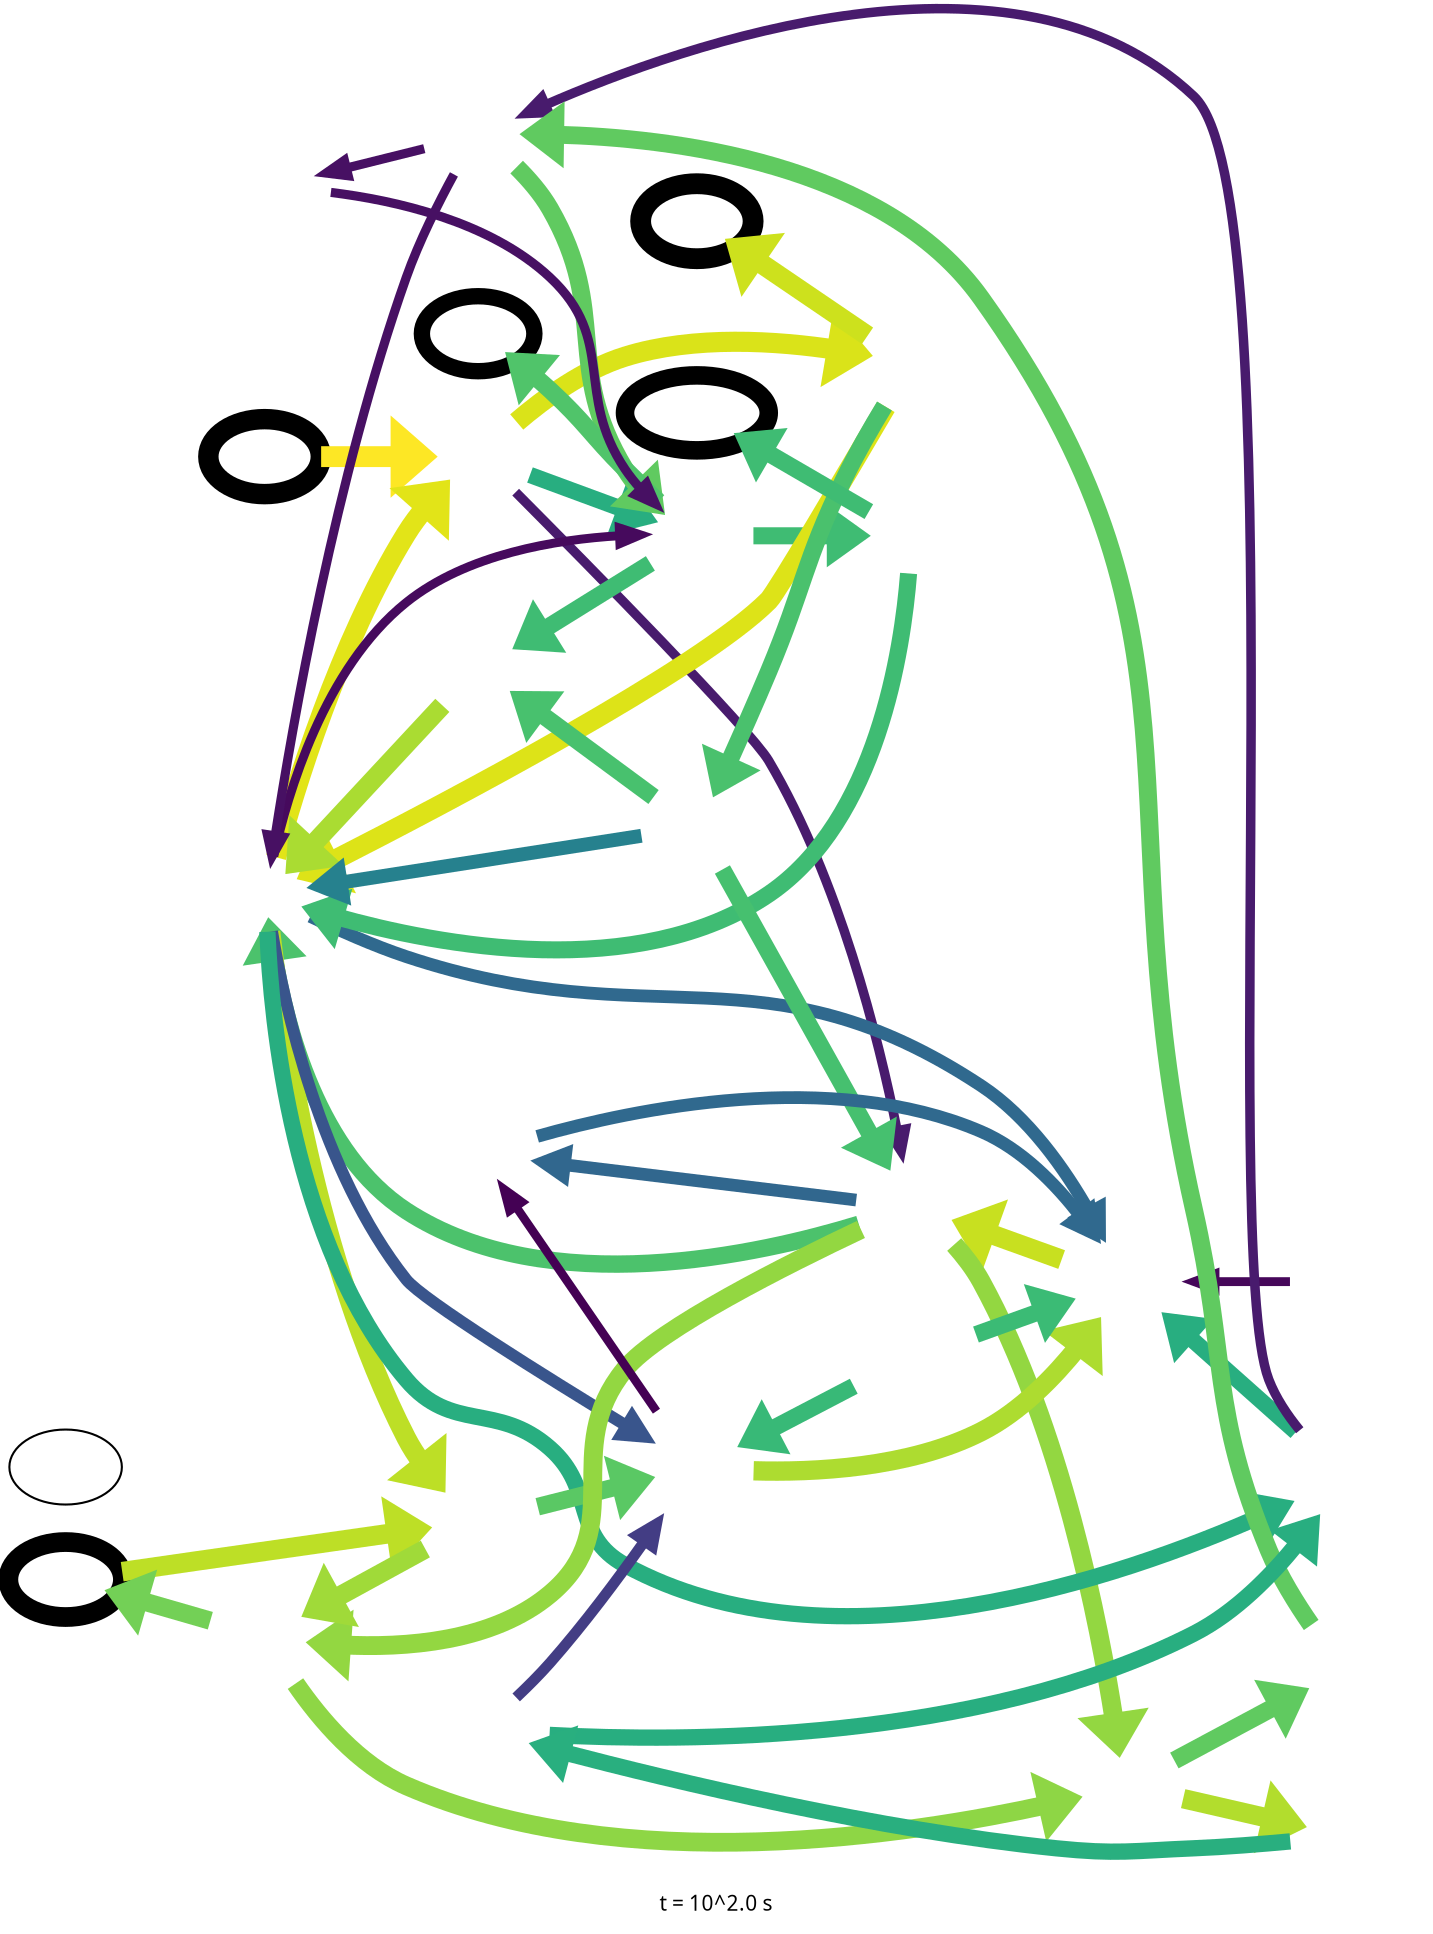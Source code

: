 digraph flux_diagram {
	graph [bb="0,0,680.62,892.19",
		fontname=sans,
		fontsize=10,
		label="t = 10^2.0 s",
		lheight=0.15,
		lp="340.31,9.5",
		lwidth=0.86,
		overlap=false,
		rankdir=LR
	];
	node [label="\N"];
	H2	 [height=0.5,
		image="/work/westgroup/ChrisB/_01_MeOH_repos/uncertainty_analysis/rmg_gua/gua_rms/species/H2.png",
		label=" ",
		penwidth=9.811,
		pos="123,670",
		width=0.75];
	"H*"	 [height=0.62854,
		image="/work/westgroup/ChrisB/_01_MeOH_repos/uncertainty_analysis/rmg_gua/gua_rms/species/H*.png",
		label=" ",
		penwidth=0.0,
		pos="225.5,670",
		width=0.75];
	H2 -> "H*"	 [color="#FDE725",
		dir=forward,
		penwidth=10.0,
		pos="e,198.49,670 150.14,670 161.77,670 175.67,670 188.27,670"];
	"H2O*"	 [height=0.62854,
		image="/work/westgroup/ChrisB/_01_MeOH_repos/uncertainty_analysis/rmg_gua/gua_rms/species/H2O*.png",
		label=" ",
		penwidth=0.0,
		pos="434.08,563",
		width=0.75];
	"H*" -> "H2O*"	 [color="#DAE319",
		dir=forward,
		penwidth=9.677,
		pos="e,414.26,578.76 250.85,662.01 279.17,652.26 326.92,634.4 365,613 379.33,604.95 394.17,594.35 406.32,584.99"];
	"HCO*"	 [height=0.75,
		image="/work/westgroup/ChrisB/_01_MeOH_repos/uncertainty_analysis/rmg_gua/gua_rms/species/HCO*.png",
		label=" ",
		penwidth=0.0,
		pos="434.08,269",
		width=0.75];
	"H*" -> "HCO*"	 [color="#481B6D",
		dir=forward,
		penwidth=4.566,
		pos="e,428.45,295.51 245.59,654.79 250.7,650.09 255.93,644.66 260,639 282.77,607.35 274.63,591.61 296,559 321,520.84 342.23,522.53 365,\
483 398.15,425.45 417.32,349.74 426.44,305.51"];
	CH3X	 [height=0.62854,
		image="/work/westgroup/ChrisB/_01_MeOH_repos/uncertainty_analysis/rmg_gua/gua_rms/species/CH3X.png",
		label=" ",
		penwidth=0.0,
		pos="330.5,721",
		width=0.75];
	"H*" -> CH3X	 [color="#28AE80",
		dir=forward,
		penwidth=7.807,
		pos="e,306.95,709.83 249.1,681.19 263.33,688.23 281.89,697.43 297.6,705.21"];
	"HCOOH*"	 [height=0.72675,
		image="/work/westgroup/ChrisB/_01_MeOH_repos/uncertainty_analysis/rmg_gua/gua_rms/species/HCOOH*.png",
		label=" ",
		penwidth=0.0,
		pos="536.39,269",
		width=0.92317];
	"HCO*" -> "HCOOH*"	 [color="#C8E020",
		dir=back,
		penwidth=9.5,
		pos="s,461.17,269 471.19,269 481.57,269 492.82,269 502.96,269"];
	"CH2O*"	 [height=0.56961,
		image="/work/westgroup/ChrisB/_01_MeOH_repos/uncertainty_analysis/rmg_gua/gua_rms/species/CH2O*.png",
		label=" ",
		penwidth=0.0,
		pos="536.39,115",
		width=0.80556];
	"HCO*" -> "CH2O*"	 [color="#93D741",
		dir=forward,
		penwidth=9.054,
		pos="e,525.87,134.12 453.48,249.8 458.16,244.53 463.03,238.7 467.15,233 488.21,203.88 508.29,167.79 521.15,143.24"];
	"CC.[Pt]"	 [height=0.5,
		image="/work/westgroup/ChrisB/_01_MeOH_repos/uncertainty_analysis/rmg_gua/gua_rms/species/CC.[Pt].png",
		label=" ",
		penwidth=0.0,
		pos="434.08,721",
		width=0.75];
	CH3X -> "CC.[Pt]"	 [color="#3FBC73",
		dir=forward,
		penwidth=8.187,
		pos="e,407.01,721 357.66,721 369.62,721 384,721 396.97,721"];
	X	 [height=0.5,
		image="/work/westgroup/ChrisB/_01_MeOH_repos/uncertainty_analysis/rmg_gua/gua_rms/species/X.png",
		label=" ",
		penwidth=0.0,
		pos="123,491",
		width=0.75];
	X -> "H*"	 [color="#E2E418",
		dir=forward,
		penwidth=9.73,
		pos="e,205.42,654.78 129.41,508.6 138.85,537.6 160.32,596.44 191,639 193.17,642.01 195.66,644.95 198.29,647.75"];
	X -> "H2O*"	 [color="#DDE318",
		dir=back,
		penwidth=9.683,
		pos="s,148.77,496.77 158.59,499.06 221.34,513.68 352.56,544.24 407.75,557.1"];
	X -> "HCO*"	 [color="#4CC26C",
		dir=back,
		penwidth=8.336,
		pos="s,126.61,472.99 128.19,462.93 137,408.23 159.26,290.64 191,267 256.23,218.43 361.15,244.43 408.5,260.02"];
	X -> CH3X	 [color="#460A5D",
		dir=forward,
		penwidth=4.288,
		pos="e,303.8,725.01 127.2,509.08 135.79,555.41 160.72,676.5 191,702 219.23,725.77 262.8,728.01 293.51,725.9"];
	X -> "HCOOH*"	 [color="#30698E",
		dir=forward,
		penwidth=6.127,
		pos="e,515.31,289.34 130.25,473.45 139.63,449.76 159.67,407.98 191,386 293.97,313.75 353.86,378.67 467.15,324 481.74,316.96 495.99,306.27 \
507.66,296.18"];
	"CO2*"	 [height=0.72675,
		image="/work/westgroup/ChrisB/_01_MeOH_repos/uncertainty_analysis/rmg_gua/gua_rms/species/CO2*.png",
		label=" ",
		penwidth=0.0,
		pos="225.5,156",
		width=0.82496];
	X -> "CO2*"	 [color="#BDDF26",
		dir=forward,
		penwidth=9.417,
		pos="e,205.08,175.43 125.17,472.73 128.84,424.88 142.94,292.93 191,196 193.15,191.66 195.86,187.39 198.81,183.35"];
	"HCOO*"	 [height=1.0607,
		image="/work/westgroup/ChrisB/_01_MeOH_repos/uncertainty_analysis/rmg_gua/gua_rms/species/HCOO*.png",
		label=" ",
		penwidth=0.0,
		pos="330.5,176",
		width=0.75];
	X -> "HCOO*"	 [color="#39558C",
		dir=forward,
		penwidth=5.695,
		pos="e,303.49,179.8 123.54,472.97 123.36,427.25 129.06,305.4 191,234 217.25,203.75 261.87,188.92 293.36,181.89"];
	"O*"	 [height=0.62854,
		image="/work/westgroup/ChrisB/_01_MeOH_repos/uncertainty_analysis/rmg_gua/gua_rms/species/O*.png",
		label=" ",
		penwidth=0.0,
		pos="225.5,607",
		width=0.75];
	X -> "O*"	 [color="#AADC32",
		dir=back,
		penwidth=9.247,
		pos="s,136.95,506.57 143.42,514.29 156.69,530.12 174.75,551.46 191,570 196.6,576.39 202.82,583.31 208.37,589.41"];
	"CH3OH*"	 [height=0.56961,
		image="/work/westgroup/ChrisB/_01_MeOH_repos/uncertainty_analysis/rmg_gua/gua_rms/species/CH3OH*.png",
		label=" ",
		penwidth=0.0,
		pos="225.5,862",
		width=0.75];
	X -> "CH3OH*"	 [color="#471063",
		dir=back,
		penwidth=4.378,
		pos="s,127.69,508.87 129.73,518.72 144.23,588.53 181.83,767.89 191,794 197.1,811.38 206.55,830.09 213.86,843.48"];
	"OH*"	 [height=0.62854,
		image="/work/westgroup/ChrisB/_01_MeOH_repos/uncertainty_analysis/rmg_gua/gua_rms/species/OH*.png",
		label=" ",
		penwidth=0.0,
		pos="330.5,451",
		width=0.75];
	X -> "OH*"	 [color="#26818E",
		dir=back,
		penwidth=6.689,
		pos="s,149.2,486.1 159.07,484.17 200.28,476.15 267.62,463.04 304.1,455.94"];
	X -> "CC.[Pt]"	 [color="#3FBC73",
		dir=back,
		penwidth=8.184,
		pos="s,143.93,502.45 152.98,507.7 187.14,527.6 241.6,560.03 260,575 278.05,589.68 278.82,597.32 296,613 336.5,649.97 388.25,688.65 415.1,\
708.14"];
	"COC=O.[Pt]"	 [height=0.75,
		image="/work/westgroup/ChrisB/_01_MeOH_repos/uncertainty_analysis/rmg_gua/gua_rms/species/COC=O.[Pt].png",
		label=" ",
		penwidth=0.0,
		pos="643.12,400",
		width=1.0417];
	X -> "COC=O.[Pt]"	 [color="#28AE80",
		dir=forward,
		penwidth=7.816,
		pos="e,605.47,400 141,477.57 174.82,452.26 253.8,400 329.5,400 329.5,400 329.5,400 435.08,400 490.08,400 553.31,400 595.27,400"];
	"HCOOH*" -> "COC=O.[Pt]"	 [color="#28AE80",
		dir=back,
		penwidth=7.807,
		pos="s,552.35,292.08 557.95,300.4 570.88,319.4 588.34,343.79 605.62,364 609.9,369.01 614.76,374.12 619.5,378.87"];
	"CH3O2*"	 [height=1.0607,
		image="/work/westgroup/ChrisB/_01_MeOH_repos/uncertainty_analysis/rmg_gua/gua_rms/species/CH3O2*.png",
		label=" ",
		penwidth=0.0,
		pos="643.12,245",
		width=0.75];
	"HCOOH*" -> "CH3O2*"	 [color="#46075A",
		dir=back,
		penwidth=4.25,
		pos="s,568.53,261.86 578.46,259.59 591.18,256.67 604.83,253.54 616.22,250.94"];
	"CO2*" -> "HCOO*"	 [color="#5AC864",
		dir=forward,
		penwidth=8.513,
		pos="e,303.51,170.95 254.65,161.47 266.68,163.8 280.87,166.56 293.64,169.04"];
	"HCOO*" -> "HCOOH*"	 [color="#ADDC30",
		dir=forward,
		penwidth=9.284,
		pos="e,527.45,243.5 356.46,164.99 385.05,154.18 432.39,141.85 467.15,161 495.1,176.4 513.19,208.61 523.67,233.87"];
	"COOH*"	 [height=0.75,
		image="/work/westgroup/ChrisB/_01_MeOH_repos/uncertainty_analysis/rmg_gua/gua_rms/species/COOH*.png",
		label=" ",
		penwidth=0.0,
		pos="434.08,197",
		width=0.91877];
	"HCOO*" -> "COOH*"	 [color="#38B977",
		dir=back,
		penwidth=8.101,
		pos="s,357.39,181.35 367.34,183.41 378.58,185.73 390.9,188.28 401.79,190.53"];
	"O*" -> CH3X	 [color="#3FBC73",
		dir=back,
		penwidth=8.187,
		pos="s,244.64,623 251.94,629.9 254.71,632.58 257.45,635.32 260,638 280.08,659.1 301.32,685.08 314.96,702.29"];
	"O*" -> "OH*"	 [color="#48C16E",
		dir=back,
		penwidth=8.295,
		pos="s,236.85,586.41 241.51,577.51 254.62,552.76 274.81,516.92 296,488 301.02,481.15 307.1,474.12 312.7,468.06"];
	"CH3OH*" -> CH3X	 [color="#60CA60",
		dir=forward,
		penwidth=8.569,
		pos="e,310.55,736.87 243.3,846.54 249.03,840.75 255.19,833.9 260,827 280.9,796.98 274.44,782.54 296,753 298.22,749.96 300.74,746.97 303.39,\
744.1"];
	"CH3OH*" -> "COC=O.[Pt]"	 [color="#481B6D",
		dir=back,
		penwidth=4.566,
		pos="s,251.13,869.51 260.97,872.16 329.43,890 483.33,918.12 569.62,840 631.03,784.4 640.43,514.29 641.86,427.15"];
	"OC[Pt]"	 [height=0.75,
		image="/work/westgroup/ChrisB/_01_MeOH_repos/uncertainty_analysis/rmg_gua/gua_rms/species/OC[Pt].png",
		label=" ",
		penwidth=0.0,
		pos="643.12,328",
		width=0.75];
	"CH3OH*" -> "OC[Pt]"	 [color="#60CA60",
		dir=back,
		penwidth=8.569,
		pos="s,251.88,857.28 261.78,855.08 314.45,842.89 413.21,812.5 467.15,748 583.55,608.84 507.84,516.82 605.62,364 610.03,357.1 615.99,350.51 \
621.81,344.9"];
	"OH*" -> "H2O*"	 [color="#4AC16D",
		dir=back,
		penwidth=8.327,
		pos="s,347.82,468.99 354.69,476.57 373.66,497.49 400,526.53 416.8,545.05"];
	"OH*" -> "HCO*"	 [color="#46C06F",
		dir=forward,
		penwidth=8.277,
		pos="e,420.01,292.41 342.76,430.83 360.23,399.51 394.05,338.92 414.98,301.42"];
	H2O	 [height=0.5,
		image="/work/westgroup/ChrisB/_01_MeOH_repos/uncertainty_analysis/rmg_gua/gua_rms/species/H2O.png",
		label=" ",
		penwidth=10.0,
		pos="330.5,586",
		width=0.75];
	H2O -> "H2O*"	 [color="#CDE11D",
		dir=back,
		penwidth=9.555,
		pos="s,356.35,580.37 366.35,578.11 379.96,575.03 395.26,571.56 407.78,568.73"];
	"CH3O*"	 [height=0.66782,
		image="/work/westgroup/ChrisB/_01_MeOH_repos/uncertainty_analysis/rmg_gua/gua_rms/species/CH3O*.png",
		label=" ",
		penwidth=0.0,
		pos="643.12,91",
		width=0.75];
	"CH2O*" -> "CH3O*"	 [color="#B2DD2D",
		dir=forward,
		penwidth=9.314,
		pos="e,616.91,96.777 564.09,108.88 577.16,105.89 593.06,102.24 607.09,99.027"];
	"CH2O*" -> "OC[Pt]"	 [color="#60CA60",
		dir=forward,
		penwidth=8.562,
		pos="e,621.38,311.35 555,130.75 560.37,136.36 565.84,143.03 569.62,150 600.62,207.25 573.25,235.51 605.62,292 608.04,296.22 611.08,300.28 \
614.38,304.05"];
	CO2	 [height=0.5,
		image="/work/westgroup/ChrisB/_01_MeOH_repos/uncertainty_analysis/rmg_gua/gua_rms/species/CO2.png",
		label=" ",
		penwidth=9.478,
		pos="27.5,92",
		width=0.76389];
	CO2 -> "CO2*"	 [color="#BDDF26",
		dir=forward,
		penwidth=9.417,
		pos="e,197.44,147.16 52.533,99.848 86.364,110.89 148.31,131.12 187.89,144.05"];
	"CO*"	 [height=0.75,
		image="/work/westgroup/ChrisB/_01_MeOH_repos/uncertainty_analysis/rmg_gua/gua_rms/species/CO*.png",
		label=" ",
		penwidth=0.0,
		pos="123,46",
		width=0.75];
	CO2 -> "CO*"	 [color="#73D056",
		dir=back,
		penwidth=8.745,
		pos="s,50.186,81.331 59.485,76.756 72.189,70.506 86.653,63.39 98.466,57.578"];
	"CO*" -> "HCO*"	 [color="#93D741",
		dir=back,
		penwidth=9.05,
		pos="s,150,46.551 160.1,47.174 213.86,51.022 314.06,66.689 365,129 395.96,166.87 376.25,190.81 401,233 404.64,239.21 409.46,245.31 414.25,\
250.67"];
	"CO*" -> "CO2*"	 [color="#A0DA39",
		dir=back,
		penwidth=9.172,
		pos="s,141.45,65.906 148.12,73.456 160.77,87.74 176.6,105.42 191,121 195.68,126.06 200.8,131.47 205.6,136.49"];
	"CO*" -> "CH2O*"	 [color="#8ED645",
		dir=forward,
		penwidth=9.009,
		pos="e,510.72,104.97 150.16,44.668 177.61,43.627 221.96,42.953 260,47 353.5,56.95 376.73,64.201 467.15,90 478.39,93.207 490.43,97.367 \
501.22,101.37"];
	"COOH*" -> "HCOOH*"	 [color="#3BBB75",
		dir=forward,
		penwidth=8.136,
		pos="e,511.33,251.73 459.36,214.43 472.42,223.8 488.7,235.49 502.85,245.64"];
	CH4	 [height=0.5,
		image="/work/westgroup/ChrisB/_01_MeOH_repos/uncertainty_analysis/rmg_gua/gua_rms/species/CH4.png",
		label=" ",
		penwidth=7.86,
		pos="225.5,767",
		width=0.75];
	CH4 -> CH3X	 [color="#50C46A",
		dir=back,
		penwidth=8.384,
		pos="s,248.34,757.24 257.63,753.1 273.26,746.12 291.89,737.8 306.26,731.38"];
	CC	 [height=0.5,
		image="/work/westgroup/ChrisB/_01_MeOH_repos/uncertainty_analysis/rmg_gua/gua_rms/species/CC.png",
		label=" ",
		penwidth=8.912,
		pos="330.5,780",
		width=0.95833];
	CC -> "CC.[Pt]"	 [color="#3FBC73",
		dir=back,
		penwidth=8.184,
		pos="s,354.3,766.76 363,761.7 379.35,752.2 398.84,740.89 413.1,732.6"];
	HCOOCH3	 [height=0.5,
		image="/work/westgroup/ChrisB/_01_MeOH_repos/uncertainty_analysis/rmg_gua/gua_rms/species/HCOOCH3.png",
		label=" ",
		penwidth=0.0,
		pos="225.5,94",
		width=0.95833];
	HCOOCH3 -> "HCOO*"	 [color="#433D84",
		dir=forward,
		penwidth=5.194,
		pos="e,306.4,157.61 245.39,109.04 260.17,120.8 281.02,137.4 298.27,151.13"];
	HCOOCH3 -> "COC=O.[Pt]"	 [color="#28AE80",
		dir=forward,
		penwidth=7.816,
		pos="e,618.06,379.9 260.07,96.492 308.17,101.15 398.46,114.01 467.15,148 520.44,174.37 537.47,183.99 569.62,234 602.04,284.43 575.25,\
312.31 605.62,364 607.29,366.84 609.24,369.61 611.35,372.27"];
	HCOOCH3 -> "CH3O*"	 [color="#29AF7F",
		dir=back,
		penwidth=7.835,
		pos="s,260.12,91.614 270.44,90.952 335.72,86.852 462.18,80.562 569.62,85 585.01,85.636 602.2,87.028 615.98,88.312"];
	HCOOH	 [height=0.5,
		image="/work/westgroup/ChrisB/_01_MeOH_repos/uncertainty_analysis/rmg_gua/gua_rms/species/HCOOH.png",
		label=" ",
		penwidth=0.0,
		pos="225.5,294",
		width=0.88889];
	HCOOH -> "HCO*"	 [color="#31678E",
		dir=back,
		penwidth=6.079,
		pos="s,256.98,290.31 267.03,289.09 308.53,284.07 371.8,276.42 407.05,272.15"];
	HCOOH -> "HCOOH*"	 [color="#30698E",
		dir=forward,
		penwidth=6.127,
		pos="e,510.65,285.79 255.55,300.59 301.31,309.8 392.66,323.45 467.15,305 479.02,302.06 491.09,296.64 501.72,290.89"];
	HCOOH -> "HCOO*"	 [color="#440154",
		dir=back,
		penwidth=4.146,
		pos="s,240.82,277.59 247.52,269.92 265.45,249.37 291.09,220 308.9,199.6"];
	CH3OH	 [height=0.5,
		image="/work/westgroup/ChrisB/_01_MeOH_repos/uncertainty_analysis/rmg_gua/gua_rms/species/CH3OH.png",
		label=" ",
		penwidth=0.0,
		pos="123,837",
		width=0.88889];
	CH3OH -> CH3X	 [color="#471063",
		dir=forward,
		penwidth=4.384,
		pos="e,311.48,737.66 154.13,832.32 183.11,826.75 227.23,815.38 260,794 280.31,780.75 279.22,770.5 296,753 298.6,750.29 301.37,747.5 304.16,\
744.75"];
	CH3OH -> "CH3OH*"	 [color="#471063",
		dir=back,
		penwidth=4.378,
		pos="s,152.53,844.1 162.29,846.52 174.81,849.64 188.39,853.02 199.66,855.82"];
	"\n"	 [height=0.5,
		pos="27.5,146",
		width=0.75];
}
